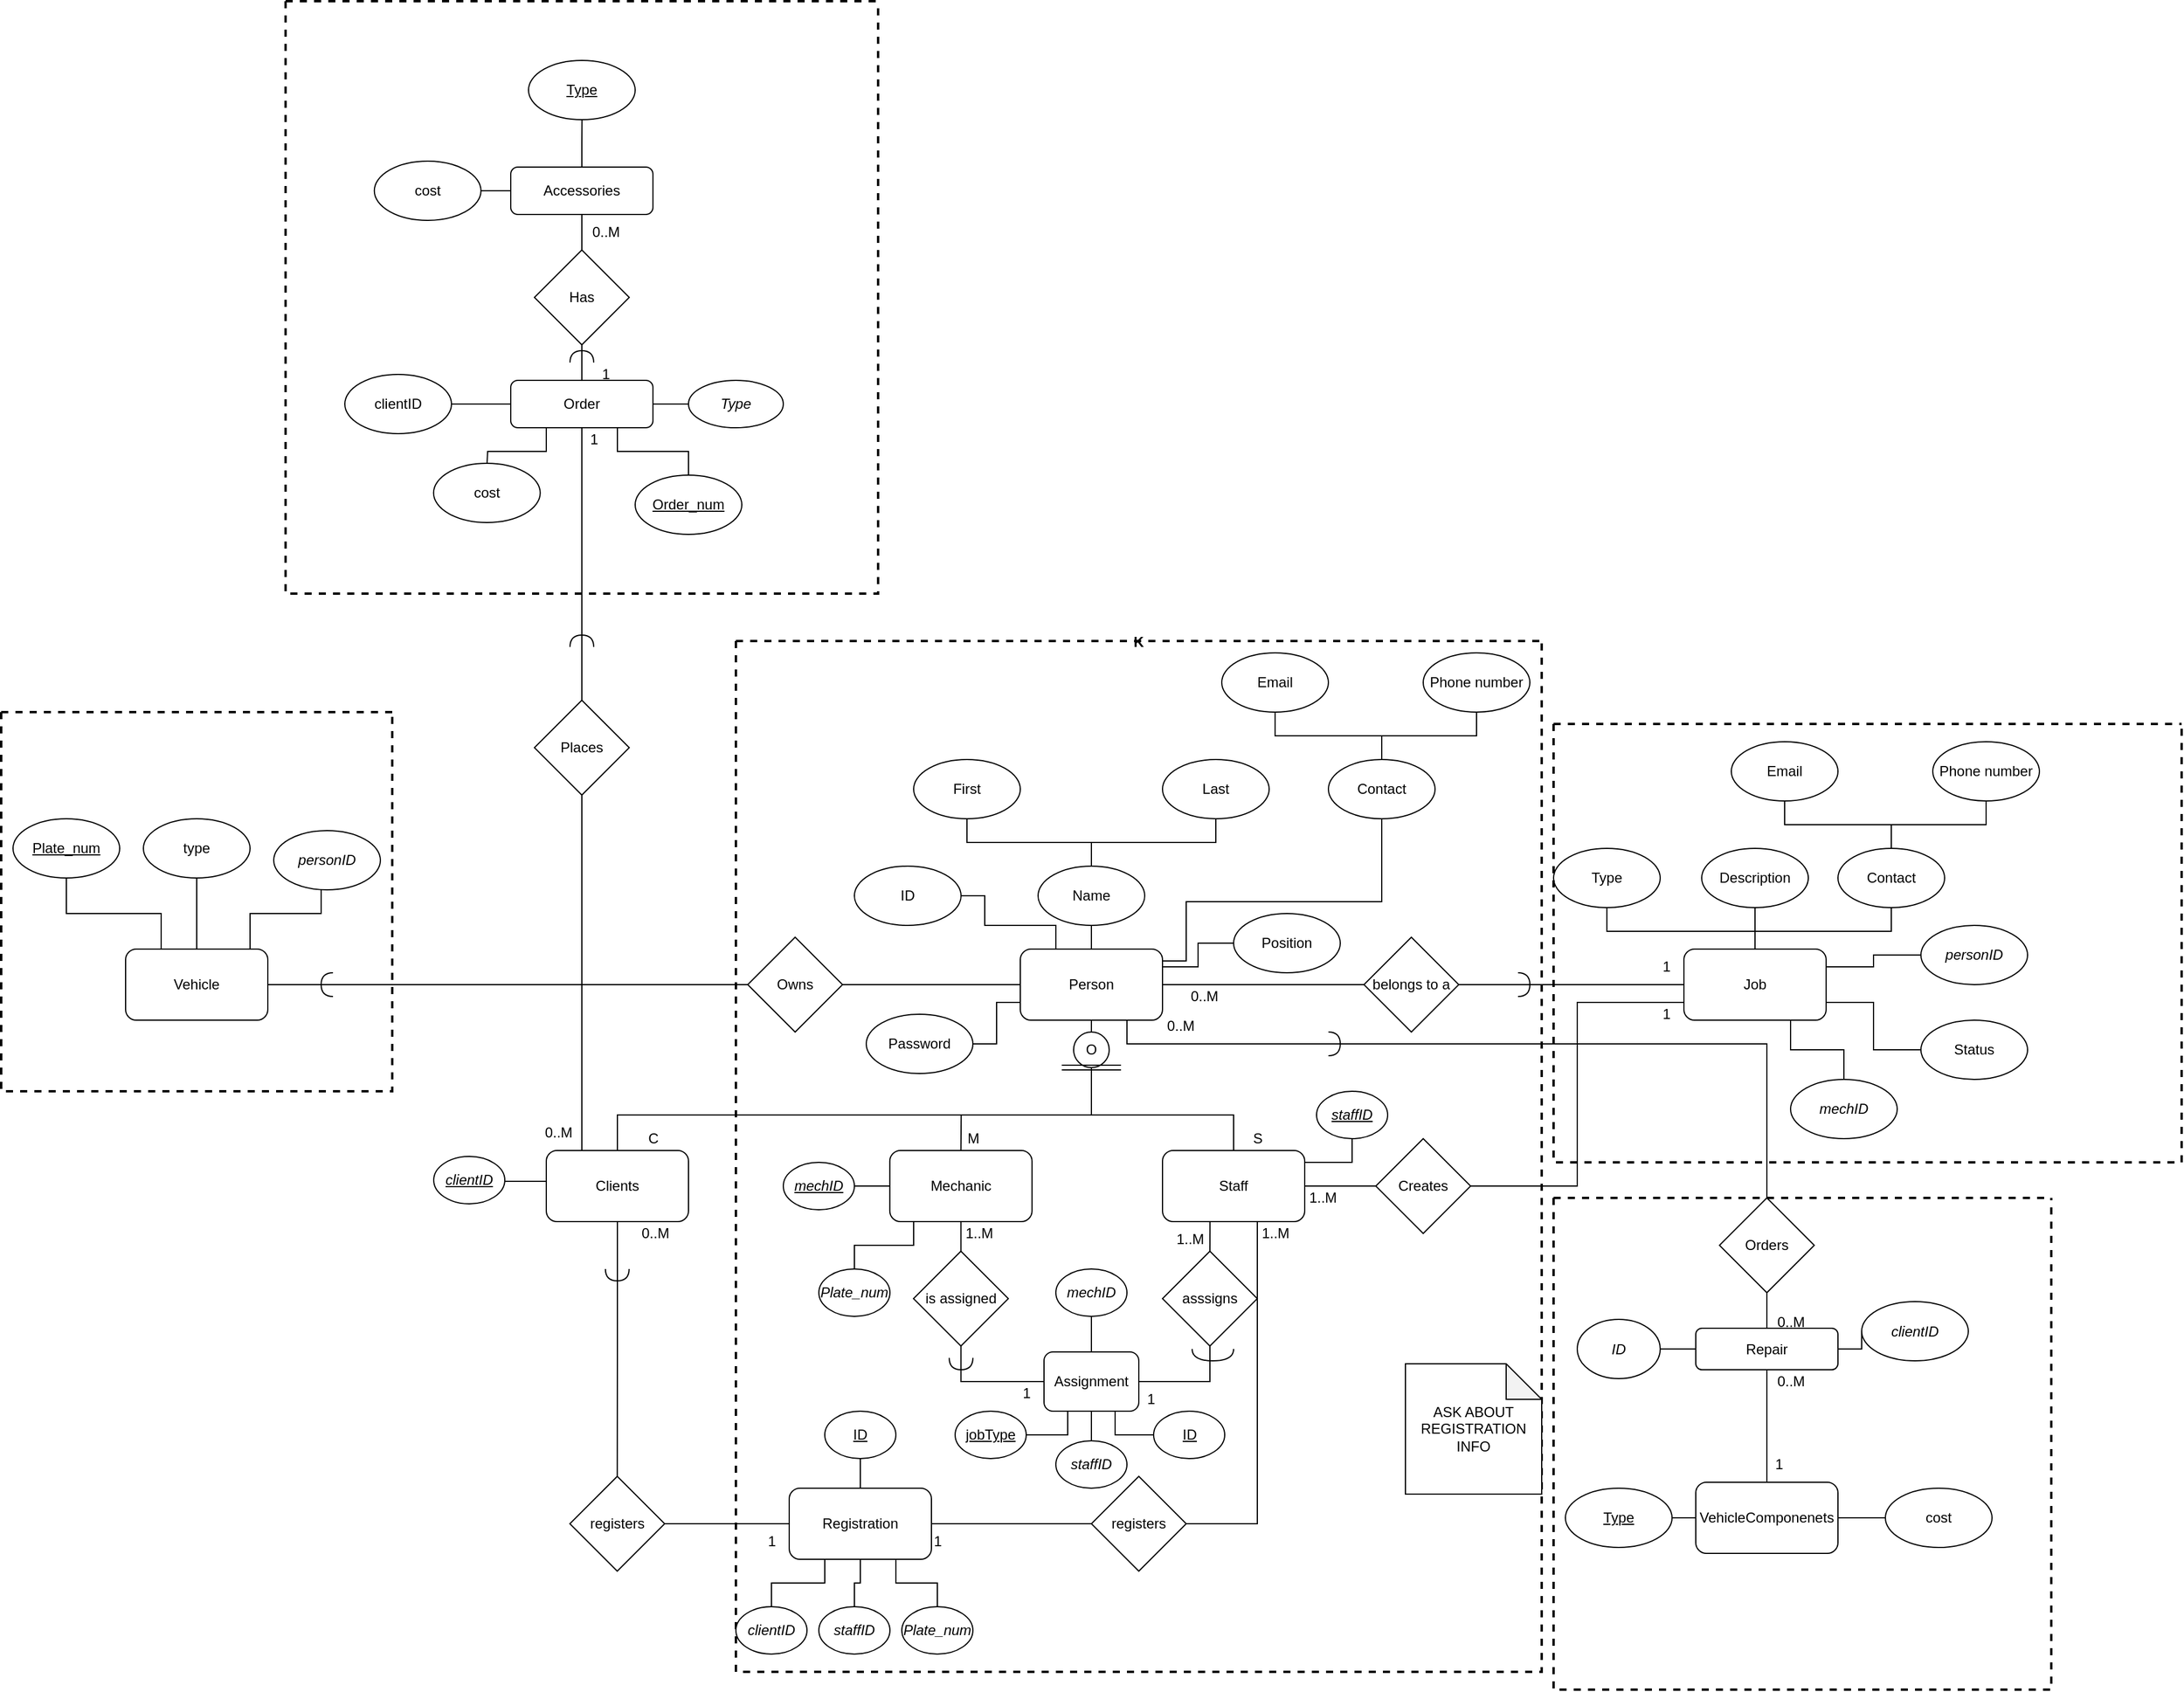 <mxfile version="20.3.0" type="device"><diagram id="F_e96TspQsG-ey3hL_01" name="Page-1"><mxGraphModel dx="1449" dy="1476" grid="1" gridSize="10" guides="1" tooltips="1" connect="1" arrows="1" fold="1" page="1" pageScale="1" pageWidth="850" pageHeight="1100" math="0" shadow="0"><root><mxCell id="0"/><mxCell id="1" parent="0"/><mxCell id="ZbscEv4hop2u1L3HmbiZ-3" style="edgeStyle=orthogonalEdgeStyle;rounded=0;orthogonalLoop=1;jettySize=auto;html=1;entryX=0.5;entryY=1;entryDx=0;entryDy=0;endArrow=none;endFill=0;exitX=0.5;exitY=0;exitDx=0;exitDy=0;" parent="1" source="ZbscEv4hop2u1L3HmbiZ-1" edge="1"><mxGeometry relative="1" as="geometry"><mxPoint x="350" y="190" as="sourcePoint"/><mxPoint x="470" y="-140" as="targetPoint"/><Array as="points"><mxPoint x="70"/><mxPoint x="470"/></Array></mxGeometry></mxCell><mxCell id="ZbscEv4hop2u1L3HmbiZ-6" style="edgeStyle=orthogonalEdgeStyle;rounded=0;orthogonalLoop=1;jettySize=auto;html=1;exitX=0.5;exitY=0;exitDx=0;exitDy=0;entryX=0.5;entryY=1;entryDx=0;entryDy=0;endArrow=none;endFill=0;" parent="1" source="ZbscEv4hop2u1L3HmbiZ-2" target="ZbscEv4hop2u1L3HmbiZ-4" edge="1"><mxGeometry relative="1" as="geometry"/></mxCell><mxCell id="ZbscEv4hop2u1L3HmbiZ-7" style="edgeStyle=orthogonalEdgeStyle;rounded=0;orthogonalLoop=1;jettySize=auto;html=1;exitX=0.5;exitY=0;exitDx=0;exitDy=0;endArrow=none;endFill=0;" parent="1" source="ZbscEv4hop2u1L3HmbiZ-2" target="ZbscEv4hop2u1L3HmbiZ-5" edge="1"><mxGeometry relative="1" as="geometry"/></mxCell><mxCell id="ZbscEv4hop2u1L3HmbiZ-2" value="Name" style="ellipse;whiteSpace=wrap;html=1;" parent="1" vertex="1"><mxGeometry x="425" y="-210" width="90" height="50" as="geometry"/></mxCell><mxCell id="ZbscEv4hop2u1L3HmbiZ-4" value="First" style="ellipse;whiteSpace=wrap;html=1;" parent="1" vertex="1"><mxGeometry x="320" y="-300" width="90" height="50" as="geometry"/></mxCell><mxCell id="ZbscEv4hop2u1L3HmbiZ-5" value="Last" style="ellipse;whiteSpace=wrap;html=1;" parent="1" vertex="1"><mxGeometry x="530" y="-300" width="90" height="50" as="geometry"/></mxCell><mxCell id="ZbscEv4hop2u1L3HmbiZ-18" style="edgeStyle=orthogonalEdgeStyle;rounded=0;orthogonalLoop=1;jettySize=auto;html=1;exitX=1;exitY=0.5;exitDx=0;exitDy=0;entryX=0.5;entryY=1;entryDx=0;entryDy=0;endArrow=none;endFill=0;" parent="1" source="ZbscEv4hop2u1L3HmbiZ-14" edge="1"><mxGeometry relative="1" as="geometry"><mxPoint x="715" y="-250" as="targetPoint"/><Array as="points"><mxPoint x="530" y="-130"/><mxPoint x="550" y="-130"/><mxPoint x="550" y="-180"/><mxPoint x="715" y="-180"/></Array></mxGeometry></mxCell><mxCell id="ZbscEv4hop2u1L3HmbiZ-20" style="edgeStyle=orthogonalEdgeStyle;rounded=0;orthogonalLoop=1;jettySize=auto;html=1;exitX=0.5;exitY=1;exitDx=0;exitDy=0;entryX=0.5;entryY=0;entryDx=0;entryDy=0;endArrow=none;endFill=0;startArrow=none;" parent="1" target="ZbscEv4hop2u1L3HmbiZ-19" edge="1"><mxGeometry relative="1" as="geometry"><mxPoint x="470" y="-10" as="sourcePoint"/><Array as="points"><mxPoint x="470"/><mxPoint x="590"/></Array></mxGeometry></mxCell><mxCell id="ZbscEv4hop2u1L3HmbiZ-24" style="edgeStyle=orthogonalEdgeStyle;rounded=0;orthogonalLoop=1;jettySize=auto;html=1;exitX=0.5;exitY=0;exitDx=0;exitDy=0;entryX=0.5;entryY=1;entryDx=0;entryDy=0;endArrow=none;endFill=0;" parent="1" source="ZbscEv4hop2u1L3HmbiZ-14" target="ZbscEv4hop2u1L3HmbiZ-2" edge="1"><mxGeometry relative="1" as="geometry"/></mxCell><mxCell id="ZbscEv4hop2u1L3HmbiZ-38" style="edgeStyle=orthogonalEdgeStyle;rounded=0;orthogonalLoop=1;jettySize=auto;html=1;exitX=1;exitY=0.5;exitDx=0;exitDy=0;entryX=0;entryY=0.5;entryDx=0;entryDy=0;endArrow=none;endFill=0;" parent="1" source="ZbscEv4hop2u1L3HmbiZ-14" target="ZbscEv4hop2u1L3HmbiZ-27" edge="1"><mxGeometry relative="1" as="geometry"><Array as="points"><mxPoint x="970" y="-110"/></Array></mxGeometry></mxCell><mxCell id="ZbscEv4hop2u1L3HmbiZ-47" style="edgeStyle=orthogonalEdgeStyle;rounded=0;orthogonalLoop=1;jettySize=auto;html=1;exitX=0;exitY=0.75;exitDx=0;exitDy=0;entryX=1;entryY=0.5;entryDx=0;entryDy=0;endArrow=none;endFill=0;" parent="1" source="ZbscEv4hop2u1L3HmbiZ-14" target="ZbscEv4hop2u1L3HmbiZ-10" edge="1"><mxGeometry relative="1" as="geometry"/></mxCell><mxCell id="ZbscEv4hop2u1L3HmbiZ-49" style="edgeStyle=orthogonalEdgeStyle;rounded=0;orthogonalLoop=1;jettySize=auto;html=1;exitX=0;exitY=0.5;exitDx=0;exitDy=0;entryX=1;entryY=0.5;entryDx=0;entryDy=0;endArrow=none;endFill=0;startArrow=none;" parent="1" source="ZbscEv4hop2u1L3HmbiZ-50" target="ZbscEv4hop2u1L3HmbiZ-48" edge="1"><mxGeometry relative="1" as="geometry"/></mxCell><mxCell id="QHJC7_edR95Ay1bDN9dK-2" style="edgeStyle=orthogonalEdgeStyle;rounded=0;orthogonalLoop=1;jettySize=auto;html=1;exitX=0.25;exitY=0;exitDx=0;exitDy=0;entryX=1;entryY=0.5;entryDx=0;entryDy=0;endArrow=none;endFill=0;" parent="1" source="ZbscEv4hop2u1L3HmbiZ-14" target="QHJC7_edR95Ay1bDN9dK-1" edge="1"><mxGeometry relative="1" as="geometry"><Array as="points"><mxPoint x="440" y="-160"/><mxPoint x="380" y="-160"/><mxPoint x="380" y="-185"/></Array></mxGeometry></mxCell><mxCell id="aI9-lje9k5Rh_tMcC1P4-2" style="edgeStyle=orthogonalEdgeStyle;rounded=0;orthogonalLoop=1;jettySize=auto;html=1;exitX=1;exitY=0.25;exitDx=0;exitDy=0;entryX=0;entryY=0.5;entryDx=0;entryDy=0;endArrow=none;endFill=0;" edge="1" parent="1" source="ZbscEv4hop2u1L3HmbiZ-14" target="aI9-lje9k5Rh_tMcC1P4-1"><mxGeometry relative="1" as="geometry"/></mxCell><mxCell id="ZbscEv4hop2u1L3HmbiZ-14" value="Person" style="rounded=1;whiteSpace=wrap;html=1;" parent="1" vertex="1"><mxGeometry x="410" y="-140" width="120" height="60" as="geometry"/></mxCell><mxCell id="ZbscEv4hop2u1L3HmbiZ-103" style="edgeStyle=orthogonalEdgeStyle;rounded=0;orthogonalLoop=1;jettySize=auto;html=1;exitX=1;exitY=0.5;exitDx=0;exitDy=0;entryX=0.5;entryY=1;entryDx=0;entryDy=0;endArrow=none;endFill=0;" parent="1" source="ZbscEv4hop2u1L3HmbiZ-19" target="ZbscEv4hop2u1L3HmbiZ-102" edge="1"><mxGeometry relative="1" as="geometry"><Array as="points"><mxPoint x="650" y="40"/><mxPoint x="690" y="40"/></Array></mxGeometry></mxCell><mxCell id="ZbscEv4hop2u1L3HmbiZ-131" style="edgeStyle=orthogonalEdgeStyle;rounded=0;orthogonalLoop=1;jettySize=auto;html=1;exitX=1;exitY=0.5;exitDx=0;exitDy=0;entryX=0;entryY=0.75;entryDx=0;entryDy=0;endArrow=none;endFill=0;startSize=15;endSize=8;startArrow=none;" parent="1" source="ZbscEv4hop2u1L3HmbiZ-148" target="ZbscEv4hop2u1L3HmbiZ-27" edge="1"><mxGeometry relative="1" as="geometry"/></mxCell><mxCell id="ZbscEv4hop2u1L3HmbiZ-161" style="edgeStyle=orthogonalEdgeStyle;rounded=0;orthogonalLoop=1;jettySize=auto;html=1;exitX=0.5;exitY=1;exitDx=0;exitDy=0;entryX=1;entryY=0.5;entryDx=0;entryDy=0;endArrow=none;endFill=0;startSize=15;endSize=8;startArrow=none;" parent="1" source="ZbscEv4hop2u1L3HmbiZ-172" target="ZbscEv4hop2u1L3HmbiZ-160" edge="1"><mxGeometry relative="1" as="geometry"><Array as="points"/></mxGeometry></mxCell><mxCell id="ZbscEv4hop2u1L3HmbiZ-167" style="edgeStyle=orthogonalEdgeStyle;rounded=0;orthogonalLoop=1;jettySize=auto;html=1;exitX=0.5;exitY=1;exitDx=0;exitDy=0;entryX=1;entryY=0.5;entryDx=0;entryDy=0;endArrow=none;endFill=0;startSize=15;endSize=8;" parent="1" source="ZbscEv4hop2u1L3HmbiZ-19" target="ZbscEv4hop2u1L3HmbiZ-98" edge="1"><mxGeometry relative="1" as="geometry"><Array as="points"><mxPoint x="610" y="90"/><mxPoint x="610" y="345"/></Array></mxGeometry></mxCell><mxCell id="ZbscEv4hop2u1L3HmbiZ-19" value="Staff" style="rounded=1;whiteSpace=wrap;html=1;" parent="1" vertex="1"><mxGeometry x="530" y="30" width="120" height="60" as="geometry"/></mxCell><mxCell id="ZbscEv4hop2u1L3HmbiZ-22" value="" style="edgeStyle=orthogonalEdgeStyle;rounded=0;orthogonalLoop=1;jettySize=auto;html=1;exitX=0.5;exitY=1;exitDx=0;exitDy=0;entryX=0.5;entryY=0;entryDx=0;entryDy=0;endArrow=none;endFill=0;" parent="1" source="ZbscEv4hop2u1L3HmbiZ-14" target="ZbscEv4hop2u1L3HmbiZ-21" edge="1"><mxGeometry relative="1" as="geometry"><mxPoint x="470" y="-80" as="sourcePoint"/><mxPoint x="590" as="targetPoint"/><Array as="points"/></mxGeometry></mxCell><mxCell id="ZbscEv4hop2u1L3HmbiZ-29" style="edgeStyle=orthogonalEdgeStyle;rounded=0;orthogonalLoop=1;jettySize=auto;html=1;exitX=0.5;exitY=0;exitDx=0;exitDy=0;entryX=0.5;entryY=1;entryDx=0;entryDy=0;endArrow=none;endFill=0;" parent="1" source="ZbscEv4hop2u1L3HmbiZ-27" target="ZbscEv4hop2u1L3HmbiZ-28" edge="1"><mxGeometry relative="1" as="geometry"><Array as="points"><mxPoint x="1030" y="-155"/><mxPoint x="905" y="-155"/></Array></mxGeometry></mxCell><mxCell id="ZbscEv4hop2u1L3HmbiZ-30" style="edgeStyle=orthogonalEdgeStyle;rounded=0;orthogonalLoop=1;jettySize=auto;html=1;endArrow=none;endFill=0;entryX=0.5;entryY=1;entryDx=0;entryDy=0;" parent="1" target="ZbscEv4hop2u1L3HmbiZ-31" edge="1"><mxGeometry relative="1" as="geometry"><mxPoint x="1140" y="-105" as="targetPoint"/><mxPoint x="1030" y="-155" as="sourcePoint"/><Array as="points"><mxPoint x="1145" y="-155"/></Array></mxGeometry></mxCell><mxCell id="ZbscEv4hop2u1L3HmbiZ-37" style="edgeStyle=orthogonalEdgeStyle;rounded=0;orthogonalLoop=1;jettySize=auto;html=1;exitX=0.5;exitY=0;exitDx=0;exitDy=0;entryX=0.5;entryY=1;entryDx=0;entryDy=0;endArrow=none;endFill=0;" parent="1" source="ZbscEv4hop2u1L3HmbiZ-27" target="ZbscEv4hop2u1L3HmbiZ-36" edge="1"><mxGeometry relative="1" as="geometry"/></mxCell><mxCell id="ZbscEv4hop2u1L3HmbiZ-59" style="edgeStyle=orthogonalEdgeStyle;rounded=0;orthogonalLoop=1;jettySize=auto;html=1;exitX=1;exitY=0.75;exitDx=0;exitDy=0;entryX=0;entryY=0.5;entryDx=0;entryDy=0;endArrow=none;endFill=0;" parent="1" source="ZbscEv4hop2u1L3HmbiZ-27" target="ZbscEv4hop2u1L3HmbiZ-44" edge="1"><mxGeometry relative="1" as="geometry"/></mxCell><mxCell id="ZbscEv4hop2u1L3HmbiZ-61" style="edgeStyle=orthogonalEdgeStyle;rounded=0;orthogonalLoop=1;jettySize=auto;html=1;exitX=1;exitY=0.25;exitDx=0;exitDy=0;entryX=0;entryY=0.5;entryDx=0;entryDy=0;endArrow=none;endFill=0;" parent="1" source="ZbscEv4hop2u1L3HmbiZ-27" target="ZbscEv4hop2u1L3HmbiZ-60" edge="1"><mxGeometry relative="1" as="geometry"/></mxCell><mxCell id="ZbscEv4hop2u1L3HmbiZ-186" style="edgeStyle=orthogonalEdgeStyle;rounded=0;orthogonalLoop=1;jettySize=auto;html=1;exitX=0.75;exitY=1;exitDx=0;exitDy=0;entryX=0.5;entryY=0;entryDx=0;entryDy=0;endArrow=none;endFill=0;startSize=15;endSize=8;" parent="1" source="ZbscEv4hop2u1L3HmbiZ-27" target="ZbscEv4hop2u1L3HmbiZ-185" edge="1"><mxGeometry relative="1" as="geometry"/></mxCell><mxCell id="ZbscEv4hop2u1L3HmbiZ-27" value="Job" style="rounded=1;whiteSpace=wrap;html=1;" parent="1" vertex="1"><mxGeometry x="970" y="-140" width="120" height="60" as="geometry"/></mxCell><mxCell id="ZbscEv4hop2u1L3HmbiZ-28" value="Type" style="ellipse;whiteSpace=wrap;html=1;" parent="1" vertex="1"><mxGeometry x="860" y="-225" width="90" height="50" as="geometry"/></mxCell><mxCell id="ZbscEv4hop2u1L3HmbiZ-34" style="edgeStyle=orthogonalEdgeStyle;rounded=0;orthogonalLoop=1;jettySize=auto;html=1;exitX=0.5;exitY=0;exitDx=0;exitDy=0;entryX=0.5;entryY=1;entryDx=0;entryDy=0;endArrow=none;endFill=0;" parent="1" source="ZbscEv4hop2u1L3HmbiZ-31" target="ZbscEv4hop2u1L3HmbiZ-32" edge="1"><mxGeometry relative="1" as="geometry"/></mxCell><mxCell id="ZbscEv4hop2u1L3HmbiZ-35" style="edgeStyle=orthogonalEdgeStyle;rounded=0;orthogonalLoop=1;jettySize=auto;html=1;exitX=0.5;exitY=0;exitDx=0;exitDy=0;entryX=0.5;entryY=1;entryDx=0;entryDy=0;endArrow=none;endFill=0;" parent="1" source="ZbscEv4hop2u1L3HmbiZ-31" target="ZbscEv4hop2u1L3HmbiZ-33" edge="1"><mxGeometry relative="1" as="geometry"/></mxCell><mxCell id="ZbscEv4hop2u1L3HmbiZ-31" value="Contact" style="ellipse;whiteSpace=wrap;html=1;" parent="1" vertex="1"><mxGeometry x="1100" y="-225" width="90" height="50" as="geometry"/></mxCell><mxCell id="ZbscEv4hop2u1L3HmbiZ-32" value="Email" style="ellipse;whiteSpace=wrap;html=1;" parent="1" vertex="1"><mxGeometry x="1010" y="-315" width="90" height="50" as="geometry"/></mxCell><mxCell id="ZbscEv4hop2u1L3HmbiZ-33" value="Phone number" style="ellipse;whiteSpace=wrap;html=1;" parent="1" vertex="1"><mxGeometry x="1180" y="-315" width="90" height="50" as="geometry"/></mxCell><mxCell id="ZbscEv4hop2u1L3HmbiZ-36" value="Description" style="ellipse;whiteSpace=wrap;html=1;" parent="1" vertex="1"><mxGeometry x="985" y="-225" width="90" height="50" as="geometry"/></mxCell><mxCell id="ZbscEv4hop2u1L3HmbiZ-39" value="belongs to a" style="rhombus;whiteSpace=wrap;html=1;" parent="1" vertex="1"><mxGeometry x="700" y="-150" width="80" height="80" as="geometry"/></mxCell><mxCell id="ZbscEv4hop2u1L3HmbiZ-40" value="" style="shape=requiredInterface;html=1;verticalLabelPosition=bottom;sketch=0;" parent="1" vertex="1"><mxGeometry x="830" y="-120" width="10" height="20" as="geometry"/></mxCell><mxCell id="ZbscEv4hop2u1L3HmbiZ-41" value="0..M" style="text;html=1;align=center;verticalAlign=middle;resizable=0;points=[];autosize=1;strokeColor=none;fillColor=none;" parent="1" vertex="1"><mxGeometry x="540" y="-115" width="50" height="30" as="geometry"/></mxCell><mxCell id="ZbscEv4hop2u1L3HmbiZ-44" value="Status" style="ellipse;whiteSpace=wrap;html=1;" parent="1" vertex="1"><mxGeometry x="1170" y="-80" width="90" height="50" as="geometry"/></mxCell><mxCell id="ZbscEv4hop2u1L3HmbiZ-54" style="edgeStyle=orthogonalEdgeStyle;rounded=0;orthogonalLoop=1;jettySize=auto;html=1;exitX=0.5;exitY=0;exitDx=0;exitDy=0;entryX=0.5;entryY=1;entryDx=0;entryDy=0;endArrow=none;endFill=0;" parent="1" source="ZbscEv4hop2u1L3HmbiZ-48" target="ZbscEv4hop2u1L3HmbiZ-53" edge="1"><mxGeometry relative="1" as="geometry"/></mxCell><mxCell id="ZbscEv4hop2u1L3HmbiZ-55" style="edgeStyle=orthogonalEdgeStyle;rounded=0;orthogonalLoop=1;jettySize=auto;html=1;exitX=0.75;exitY=0;exitDx=0;exitDy=0;endArrow=none;endFill=0;" parent="1" source="ZbscEv4hop2u1L3HmbiZ-48" edge="1"><mxGeometry relative="1" as="geometry"><mxPoint x="-180" y="-200" as="targetPoint"/><Array as="points"><mxPoint x="-240" y="-140"/><mxPoint x="-240" y="-170"/><mxPoint x="-180" y="-170"/></Array></mxGeometry></mxCell><mxCell id="ZbscEv4hop2u1L3HmbiZ-57" style="edgeStyle=orthogonalEdgeStyle;rounded=0;orthogonalLoop=1;jettySize=auto;html=1;exitX=0.25;exitY=0;exitDx=0;exitDy=0;endArrow=none;endFill=0;entryX=0.5;entryY=1;entryDx=0;entryDy=0;" parent="1" source="ZbscEv4hop2u1L3HmbiZ-48" target="ZbscEv4hop2u1L3HmbiZ-58" edge="1"><mxGeometry relative="1" as="geometry"><mxPoint x="-420" y="-190" as="targetPoint"/></mxGeometry></mxCell><mxCell id="ZbscEv4hop2u1L3HmbiZ-48" value="Vehicle" style="rounded=1;whiteSpace=wrap;html=1;" parent="1" vertex="1"><mxGeometry x="-345" y="-140" width="120" height="60" as="geometry"/></mxCell><mxCell id="ZbscEv4hop2u1L3HmbiZ-50" value="Owns" style="rhombus;whiteSpace=wrap;html=1;" parent="1" vertex="1"><mxGeometry x="180" y="-150" width="80" height="80" as="geometry"/></mxCell><mxCell id="ZbscEv4hop2u1L3HmbiZ-51" value="" style="edgeStyle=orthogonalEdgeStyle;rounded=0;orthogonalLoop=1;jettySize=auto;html=1;exitX=0;exitY=0.5;exitDx=0;exitDy=0;entryX=1;entryY=0.5;entryDx=0;entryDy=0;endArrow=none;endFill=0;" parent="1" source="ZbscEv4hop2u1L3HmbiZ-14" target="ZbscEv4hop2u1L3HmbiZ-50" edge="1"><mxGeometry relative="1" as="geometry"><mxPoint x="410" y="-110" as="sourcePoint"/><mxPoint x="80" y="-110" as="targetPoint"/></mxGeometry></mxCell><mxCell id="ZbscEv4hop2u1L3HmbiZ-52" value="" style="shape=requiredInterface;html=1;verticalLabelPosition=bottom;sketch=0;rotation=-180;" parent="1" vertex="1"><mxGeometry x="-180" y="-120" width="10" height="20" as="geometry"/></mxCell><mxCell id="ZbscEv4hop2u1L3HmbiZ-53" value="type" style="ellipse;whiteSpace=wrap;html=1;" parent="1" vertex="1"><mxGeometry x="-330" y="-250" width="90" height="50" as="geometry"/></mxCell><mxCell id="ZbscEv4hop2u1L3HmbiZ-56" value="&lt;i&gt;personID&lt;/i&gt;" style="ellipse;whiteSpace=wrap;html=1;" parent="1" vertex="1"><mxGeometry x="-220" y="-240" width="90" height="50" as="geometry"/></mxCell><mxCell id="ZbscEv4hop2u1L3HmbiZ-58" value="&lt;u&gt;Plate_num&lt;/u&gt;" style="ellipse;whiteSpace=wrap;html=1;" parent="1" vertex="1"><mxGeometry x="-440" y="-250" width="90" height="50" as="geometry"/></mxCell><mxCell id="ZbscEv4hop2u1L3HmbiZ-60" value="&lt;i&gt;personID&lt;/i&gt;" style="ellipse;whiteSpace=wrap;html=1;" parent="1" vertex="1"><mxGeometry x="1170" y="-160" width="90" height="50" as="geometry"/></mxCell><mxCell id="ZbscEv4hop2u1L3HmbiZ-80" value="" style="shape=requiredInterface;html=1;verticalLabelPosition=bottom;sketch=0;" parent="1" vertex="1"><mxGeometry x="670" y="-70" width="10" height="20" as="geometry"/></mxCell><mxCell id="ZbscEv4hop2u1L3HmbiZ-81" value="0..M" style="text;html=1;align=center;verticalAlign=middle;resizable=0;points=[];autosize=1;strokeColor=none;fillColor=none;" parent="1" vertex="1"><mxGeometry x="520" y="-90" width="50" height="30" as="geometry"/></mxCell><mxCell id="ZbscEv4hop2u1L3HmbiZ-102" value="&lt;u&gt;&lt;i&gt;staffID&lt;/i&gt;&lt;/u&gt;" style="ellipse;whiteSpace=wrap;html=1;" parent="1" vertex="1"><mxGeometry x="660" y="-20" width="60" height="40" as="geometry"/></mxCell><mxCell id="ZbscEv4hop2u1L3HmbiZ-105" style="edgeStyle=orthogonalEdgeStyle;rounded=0;orthogonalLoop=1;jettySize=auto;html=1;exitX=0.5;exitY=0;exitDx=0;exitDy=0;entryX=0.5;entryY=1;entryDx=0;entryDy=0;endArrow=none;endFill=0;" parent="1" source="ZbscEv4hop2u1L3HmbiZ-109" target="ZbscEv4hop2u1L3HmbiZ-107" edge="1"><mxGeometry relative="1" as="geometry"/></mxCell><mxCell id="ZbscEv4hop2u1L3HmbiZ-106" style="edgeStyle=orthogonalEdgeStyle;rounded=0;orthogonalLoop=1;jettySize=auto;html=1;exitX=0.5;exitY=0;exitDx=0;exitDy=0;entryX=0.5;entryY=1;entryDx=0;entryDy=0;endArrow=none;endFill=0;" parent="1" source="ZbscEv4hop2u1L3HmbiZ-109" target="ZbscEv4hop2u1L3HmbiZ-108" edge="1"><mxGeometry relative="1" as="geometry"/></mxCell><mxCell id="ZbscEv4hop2u1L3HmbiZ-107" value="Email" style="ellipse;whiteSpace=wrap;html=1;" parent="1" vertex="1"><mxGeometry x="580" y="-390" width="90" height="50" as="geometry"/></mxCell><mxCell id="ZbscEv4hop2u1L3HmbiZ-108" value="Phone number" style="ellipse;whiteSpace=wrap;html=1;" parent="1" vertex="1"><mxGeometry x="750" y="-390" width="90" height="50" as="geometry"/></mxCell><mxCell id="ZbscEv4hop2u1L3HmbiZ-109" value="Contact" style="ellipse;whiteSpace=wrap;html=1;" parent="1" vertex="1"><mxGeometry x="670" y="-300" width="90" height="50" as="geometry"/></mxCell><mxCell id="ZbscEv4hop2u1L3HmbiZ-121" value="K" style="swimlane;startSize=0;dashed=1;strokeWidth=2;" parent="1" vertex="1"><mxGeometry x="170" y="-400" width="680" height="870" as="geometry"/></mxCell><mxCell id="ZbscEv4hop2u1L3HmbiZ-10" value="Password" style="ellipse;whiteSpace=wrap;html=1;" parent="ZbscEv4hop2u1L3HmbiZ-121" vertex="1"><mxGeometry x="110" y="315" width="90" height="50" as="geometry"/></mxCell><mxCell id="ZbscEv4hop2u1L3HmbiZ-21" value="O" style="ellipse;whiteSpace=wrap;html=1;aspect=fixed;" parent="ZbscEv4hop2u1L3HmbiZ-121" vertex="1"><mxGeometry x="285" y="330" width="30" height="30" as="geometry"/></mxCell><mxCell id="ZbscEv4hop2u1L3HmbiZ-23" value="" style="shape=link;html=1;rounded=0;endArrow=none;endFill=0;" parent="ZbscEv4hop2u1L3HmbiZ-121" edge="1"><mxGeometry width="100" relative="1" as="geometry"><mxPoint x="275" y="360" as="sourcePoint"/><mxPoint x="325" y="360" as="targetPoint"/></mxGeometry></mxCell><mxCell id="ZbscEv4hop2u1L3HmbiZ-133" value="1..M" style="text;html=1;align=center;verticalAlign=middle;resizable=0;points=[];autosize=1;strokeColor=none;fillColor=none;" parent="ZbscEv4hop2u1L3HmbiZ-121" vertex="1"><mxGeometry x="470" y="455" width="50" height="30" as="geometry"/></mxCell><mxCell id="ZbscEv4hop2u1L3HmbiZ-129" style="edgeStyle=orthogonalEdgeStyle;rounded=0;orthogonalLoop=1;jettySize=auto;html=1;exitX=0.75;exitY=1;exitDx=0;exitDy=0;entryX=0.5;entryY=0;entryDx=0;entryDy=0;endArrow=none;endFill=0;startSize=15;endSize=8;" parent="ZbscEv4hop2u1L3HmbiZ-121" source="ZbscEv4hop2u1L3HmbiZ-90" target="ZbscEv4hop2u1L3HmbiZ-128" edge="1"><mxGeometry relative="1" as="geometry"/></mxCell><mxCell id="ZbscEv4hop2u1L3HmbiZ-168" style="edgeStyle=orthogonalEdgeStyle;rounded=0;orthogonalLoop=1;jettySize=auto;html=1;exitX=1;exitY=0.5;exitDx=0;exitDy=0;entryX=0;entryY=0.5;entryDx=0;entryDy=0;endArrow=none;endFill=0;startSize=15;endSize=8;" parent="ZbscEv4hop2u1L3HmbiZ-121" source="ZbscEv4hop2u1L3HmbiZ-90" target="ZbscEv4hop2u1L3HmbiZ-98" edge="1"><mxGeometry relative="1" as="geometry"/></mxCell><mxCell id="QHJC7_edR95Ay1bDN9dK-6" value="" style="edgeStyle=orthogonalEdgeStyle;rounded=0;orthogonalLoop=1;jettySize=auto;html=1;endArrow=none;endFill=0;" parent="ZbscEv4hop2u1L3HmbiZ-121" source="ZbscEv4hop2u1L3HmbiZ-90" target="QHJC7_edR95Ay1bDN9dK-5" edge="1"><mxGeometry relative="1" as="geometry"/></mxCell><mxCell id="ZbscEv4hop2u1L3HmbiZ-90" value="Registration" style="rounded=1;whiteSpace=wrap;html=1;" parent="ZbscEv4hop2u1L3HmbiZ-121" vertex="1"><mxGeometry x="45" y="715" width="120" height="60" as="geometry"/></mxCell><mxCell id="ZbscEv4hop2u1L3HmbiZ-110" value="&lt;i&gt;clientID&lt;/i&gt;" style="ellipse;whiteSpace=wrap;html=1;" parent="ZbscEv4hop2u1L3HmbiZ-121" vertex="1"><mxGeometry y="815" width="60" height="40" as="geometry"/></mxCell><mxCell id="ZbscEv4hop2u1L3HmbiZ-112" style="edgeStyle=orthogonalEdgeStyle;rounded=0;orthogonalLoop=1;jettySize=auto;html=1;exitX=0.25;exitY=1;exitDx=0;exitDy=0;entryX=0.5;entryY=0;entryDx=0;entryDy=0;endArrow=none;endFill=0;" parent="ZbscEv4hop2u1L3HmbiZ-121" source="ZbscEv4hop2u1L3HmbiZ-90" target="ZbscEv4hop2u1L3HmbiZ-110" edge="1"><mxGeometry relative="1" as="geometry"/></mxCell><mxCell id="ZbscEv4hop2u1L3HmbiZ-111" value="&lt;i&gt;staffID&lt;/i&gt;" style="ellipse;whiteSpace=wrap;html=1;" parent="ZbscEv4hop2u1L3HmbiZ-121" vertex="1"><mxGeometry x="70" y="815" width="60" height="40" as="geometry"/></mxCell><mxCell id="ZbscEv4hop2u1L3HmbiZ-113" style="edgeStyle=orthogonalEdgeStyle;rounded=0;orthogonalLoop=1;jettySize=auto;html=1;exitX=0.5;exitY=1;exitDx=0;exitDy=0;entryX=0.5;entryY=0;entryDx=0;entryDy=0;endArrow=none;endFill=0;" parent="ZbscEv4hop2u1L3HmbiZ-121" source="ZbscEv4hop2u1L3HmbiZ-90" target="ZbscEv4hop2u1L3HmbiZ-111" edge="1"><mxGeometry relative="1" as="geometry"/></mxCell><mxCell id="ZbscEv4hop2u1L3HmbiZ-117" value="1" style="text;html=1;align=center;verticalAlign=middle;resizable=0;points=[];autosize=1;strokeColor=none;fillColor=none;" parent="ZbscEv4hop2u1L3HmbiZ-121" vertex="1"><mxGeometry x="155" y="745" width="30" height="30" as="geometry"/></mxCell><mxCell id="ZbscEv4hop2u1L3HmbiZ-128" value="&lt;i&gt;Plate_num&lt;/i&gt;" style="ellipse;whiteSpace=wrap;html=1;" parent="ZbscEv4hop2u1L3HmbiZ-121" vertex="1"><mxGeometry x="140" y="815" width="60" height="40" as="geometry"/></mxCell><mxCell id="ZbscEv4hop2u1L3HmbiZ-153" style="edgeStyle=orthogonalEdgeStyle;rounded=0;orthogonalLoop=1;jettySize=auto;html=1;exitX=0;exitY=0.5;exitDx=0;exitDy=0;entryX=1;entryY=0.5;entryDx=0;entryDy=0;endArrow=none;endFill=0;startSize=15;endSize=8;" parent="ZbscEv4hop2u1L3HmbiZ-121" source="ZbscEv4hop2u1L3HmbiZ-151" target="ZbscEv4hop2u1L3HmbiZ-152" edge="1"><mxGeometry relative="1" as="geometry"/></mxCell><mxCell id="ZbscEv4hop2u1L3HmbiZ-155" style="edgeStyle=orthogonalEdgeStyle;rounded=0;orthogonalLoop=1;jettySize=auto;html=1;exitX=0.5;exitY=1;exitDx=0;exitDy=0;entryX=0.5;entryY=0;entryDx=0;entryDy=0;endArrow=none;endFill=0;startSize=15;endSize=8;" parent="ZbscEv4hop2u1L3HmbiZ-121" source="ZbscEv4hop2u1L3HmbiZ-151" target="ZbscEv4hop2u1L3HmbiZ-154" edge="1"><mxGeometry relative="1" as="geometry"><Array as="points"><mxPoint x="150" y="490"/><mxPoint x="150" y="510"/><mxPoint x="100" y="510"/></Array></mxGeometry></mxCell><mxCell id="ZbscEv4hop2u1L3HmbiZ-171" style="edgeStyle=orthogonalEdgeStyle;rounded=0;orthogonalLoop=1;jettySize=auto;html=1;exitX=0.5;exitY=1;exitDx=0;exitDy=0;entryX=0;entryY=0.5;entryDx=0;entryDy=0;endArrow=none;endFill=0;startSize=15;endSize=8;" parent="ZbscEv4hop2u1L3HmbiZ-121" source="ZbscEv4hop2u1L3HmbiZ-151" target="ZbscEv4hop2u1L3HmbiZ-160" edge="1"><mxGeometry relative="1" as="geometry"/></mxCell><mxCell id="ZbscEv4hop2u1L3HmbiZ-151" value="Mechanic" style="rounded=1;whiteSpace=wrap;html=1;" parent="ZbscEv4hop2u1L3HmbiZ-121" vertex="1"><mxGeometry x="129.88" y="430" width="120" height="60" as="geometry"/></mxCell><mxCell id="ZbscEv4hop2u1L3HmbiZ-98" value="registers" style="rhombus;whiteSpace=wrap;html=1;" parent="ZbscEv4hop2u1L3HmbiZ-121" vertex="1"><mxGeometry x="300" y="705" width="80" height="80" as="geometry"/></mxCell><mxCell id="ZbscEv4hop2u1L3HmbiZ-152" value="&lt;u&gt;&lt;i&gt;mechID&lt;/i&gt;&lt;/u&gt;" style="ellipse;whiteSpace=wrap;html=1;" parent="ZbscEv4hop2u1L3HmbiZ-121" vertex="1"><mxGeometry x="40" y="440" width="60" height="40" as="geometry"/></mxCell><mxCell id="ZbscEv4hop2u1L3HmbiZ-154" value="&lt;i&gt;Plate_num&lt;/i&gt;" style="ellipse;whiteSpace=wrap;html=1;" parent="ZbscEv4hop2u1L3HmbiZ-121" vertex="1"><mxGeometry x="70" y="530" width="60" height="40" as="geometry"/></mxCell><mxCell id="ZbscEv4hop2u1L3HmbiZ-119" value="1" style="text;html=1;align=center;verticalAlign=middle;resizable=0;points=[];autosize=1;strokeColor=none;fillColor=none;" parent="ZbscEv4hop2u1L3HmbiZ-121" vertex="1"><mxGeometry x="15" y="745" width="30" height="30" as="geometry"/></mxCell><mxCell id="ZbscEv4hop2u1L3HmbiZ-120" value="ASK ABOUT REGISTRATION INFO" style="shape=note;whiteSpace=wrap;html=1;backgroundOutline=1;darkOpacity=0.05;" parent="ZbscEv4hop2u1L3HmbiZ-121" vertex="1"><mxGeometry x="565" y="610" width="115" height="110" as="geometry"/></mxCell><mxCell id="ZbscEv4hop2u1L3HmbiZ-164" style="edgeStyle=orthogonalEdgeStyle;rounded=0;orthogonalLoop=1;jettySize=auto;html=1;exitX=0.5;exitY=0;exitDx=0;exitDy=0;entryX=0.5;entryY=1;entryDx=0;entryDy=0;endArrow=none;endFill=0;startSize=15;endSize=8;" parent="ZbscEv4hop2u1L3HmbiZ-121" source="ZbscEv4hop2u1L3HmbiZ-160" target="ZbscEv4hop2u1L3HmbiZ-163" edge="1"><mxGeometry relative="1" as="geometry"/></mxCell><mxCell id="ZbscEv4hop2u1L3HmbiZ-166" style="edgeStyle=orthogonalEdgeStyle;rounded=0;orthogonalLoop=1;jettySize=auto;html=1;exitX=0.5;exitY=1;exitDx=0;exitDy=0;entryX=0.5;entryY=0;entryDx=0;entryDy=0;endArrow=none;endFill=0;startSize=15;endSize=8;" parent="ZbscEv4hop2u1L3HmbiZ-121" source="ZbscEv4hop2u1L3HmbiZ-160" target="ZbscEv4hop2u1L3HmbiZ-165" edge="1"><mxGeometry relative="1" as="geometry"/></mxCell><mxCell id="ZbscEv4hop2u1L3HmbiZ-170" style="edgeStyle=orthogonalEdgeStyle;rounded=0;orthogonalLoop=1;jettySize=auto;html=1;exitX=0.25;exitY=1;exitDx=0;exitDy=0;endArrow=none;endFill=0;startSize=15;endSize=8;" parent="ZbscEv4hop2u1L3HmbiZ-121" source="ZbscEv4hop2u1L3HmbiZ-160" target="ZbscEv4hop2u1L3HmbiZ-169" edge="1"><mxGeometry relative="1" as="geometry"/></mxCell><mxCell id="QHJC7_edR95Ay1bDN9dK-4" style="edgeStyle=orthogonalEdgeStyle;rounded=0;orthogonalLoop=1;jettySize=auto;html=1;exitX=0.75;exitY=1;exitDx=0;exitDy=0;entryX=0;entryY=0.5;entryDx=0;entryDy=0;endArrow=none;endFill=0;" parent="ZbscEv4hop2u1L3HmbiZ-121" source="ZbscEv4hop2u1L3HmbiZ-160" target="QHJC7_edR95Ay1bDN9dK-3" edge="1"><mxGeometry relative="1" as="geometry"><Array as="points"><mxPoint x="320" y="670"/></Array></mxGeometry></mxCell><mxCell id="ZbscEv4hop2u1L3HmbiZ-160" value="Assignment" style="rounded=1;whiteSpace=wrap;html=1;" parent="ZbscEv4hop2u1L3HmbiZ-121" vertex="1"><mxGeometry x="260" y="600" width="80" height="50" as="geometry"/></mxCell><mxCell id="ZbscEv4hop2u1L3HmbiZ-116" value="1..M" style="text;html=1;align=center;verticalAlign=middle;resizable=0;points=[];autosize=1;strokeColor=none;fillColor=none;" parent="ZbscEv4hop2u1L3HmbiZ-121" vertex="1"><mxGeometry x="430" y="485" width="50" height="30" as="geometry"/></mxCell><mxCell id="ZbscEv4hop2u1L3HmbiZ-163" value="&lt;i&gt;mechID&lt;/i&gt;" style="ellipse;whiteSpace=wrap;html=1;" parent="ZbscEv4hop2u1L3HmbiZ-121" vertex="1"><mxGeometry x="270" y="530" width="60" height="40" as="geometry"/></mxCell><mxCell id="ZbscEv4hop2u1L3HmbiZ-165" value="&lt;i&gt;staffID&lt;/i&gt;" style="ellipse;whiteSpace=wrap;html=1;" parent="ZbscEv4hop2u1L3HmbiZ-121" vertex="1"><mxGeometry x="270" y="675" width="60" height="40" as="geometry"/></mxCell><mxCell id="ZbscEv4hop2u1L3HmbiZ-169" value="&lt;u&gt;jobType&lt;/u&gt;" style="ellipse;whiteSpace=wrap;html=1;" parent="ZbscEv4hop2u1L3HmbiZ-121" vertex="1"><mxGeometry x="185" y="650" width="60" height="40" as="geometry"/></mxCell><mxCell id="ZbscEv4hop2u1L3HmbiZ-175" value="is assigned" style="rhombus;whiteSpace=wrap;html=1;" parent="ZbscEv4hop2u1L3HmbiZ-121" vertex="1"><mxGeometry x="149.88" y="515" width="80" height="80" as="geometry"/></mxCell><mxCell id="ZbscEv4hop2u1L3HmbiZ-178" value="1" style="text;html=1;align=center;verticalAlign=middle;resizable=0;points=[];autosize=1;strokeColor=none;fillColor=none;" parent="ZbscEv4hop2u1L3HmbiZ-121" vertex="1"><mxGeometry x="230" y="620" width="30" height="30" as="geometry"/></mxCell><mxCell id="ZbscEv4hop2u1L3HmbiZ-179" value="1..M" style="text;html=1;align=center;verticalAlign=middle;resizable=0;points=[];autosize=1;strokeColor=none;fillColor=none;" parent="ZbscEv4hop2u1L3HmbiZ-121" vertex="1"><mxGeometry x="180" y="485" width="50" height="30" as="geometry"/></mxCell><mxCell id="ZbscEv4hop2u1L3HmbiZ-180" value="" style="shape=requiredInterface;html=1;verticalLabelPosition=bottom;sketch=0;rotation=90;" parent="ZbscEv4hop2u1L3HmbiZ-121" vertex="1"><mxGeometry x="185" y="600" width="10" height="20" as="geometry"/></mxCell><mxCell id="ZbscEv4hop2u1L3HmbiZ-184" value="" style="shape=requiredInterface;html=1;verticalLabelPosition=bottom;sketch=0;rotation=90;" parent="ZbscEv4hop2u1L3HmbiZ-121" vertex="1"><mxGeometry x="397.5" y="585" width="10" height="35" as="geometry"/></mxCell><mxCell id="ZbscEv4hop2u1L3HmbiZ-177" value="1..M" style="text;html=1;align=center;verticalAlign=middle;resizable=0;points=[];autosize=1;strokeColor=none;fillColor=none;" parent="ZbscEv4hop2u1L3HmbiZ-121" vertex="1"><mxGeometry x="357.5" y="490" width="50" height="30" as="geometry"/></mxCell><mxCell id="QHJC7_edR95Ay1bDN9dK-1" value="ID" style="ellipse;whiteSpace=wrap;html=1;" parent="ZbscEv4hop2u1L3HmbiZ-121" vertex="1"><mxGeometry x="100" y="190" width="90" height="50" as="geometry"/></mxCell><mxCell id="QHJC7_edR95Ay1bDN9dK-3" value="&lt;u style=&quot;&quot;&gt;ID&lt;/u&gt;" style="ellipse;whiteSpace=wrap;html=1;" parent="ZbscEv4hop2u1L3HmbiZ-121" vertex="1"><mxGeometry x="352.5" y="650" width="60" height="40" as="geometry"/></mxCell><mxCell id="QHJC7_edR95Ay1bDN9dK-5" value="&lt;u&gt;ID&lt;/u&gt;" style="ellipse;whiteSpace=wrap;html=1;" parent="ZbscEv4hop2u1L3HmbiZ-121" vertex="1"><mxGeometry x="75" y="650" width="60" height="40" as="geometry"/></mxCell><mxCell id="aI9-lje9k5Rh_tMcC1P4-1" value="Position" style="ellipse;whiteSpace=wrap;html=1;" vertex="1" parent="ZbscEv4hop2u1L3HmbiZ-121"><mxGeometry x="420" y="230" width="90" height="50" as="geometry"/></mxCell><mxCell id="ZbscEv4hop2u1L3HmbiZ-114" value="S" style="text;html=1;align=center;verticalAlign=middle;resizable=0;points=[];autosize=1;strokeColor=none;fillColor=none;" parent="1" vertex="1"><mxGeometry x="595" y="5" width="30" height="30" as="geometry"/></mxCell><mxCell id="ZbscEv4hop2u1L3HmbiZ-122" value="" style="swimlane;startSize=0;dashed=1;strokeWidth=2;" parent="1" vertex="1"><mxGeometry x="-450" y="-340" width="330" height="320" as="geometry"/></mxCell><mxCell id="ZbscEv4hop2u1L3HmbiZ-123" value="" style="swimlane;startSize=0;dashed=1;strokeWidth=2;" parent="1" vertex="1"><mxGeometry x="860" y="-330" width="530" height="370" as="geometry"/></mxCell><mxCell id="ZbscEv4hop2u1L3HmbiZ-42" value="1" style="text;html=1;align=center;verticalAlign=middle;resizable=0;points=[];autosize=1;strokeColor=none;fillColor=none;" parent="ZbscEv4hop2u1L3HmbiZ-123" vertex="1"><mxGeometry x="80" y="190" width="30" height="30" as="geometry"/></mxCell><mxCell id="ZbscEv4hop2u1L3HmbiZ-132" value="1" style="text;html=1;align=center;verticalAlign=middle;resizable=0;points=[];autosize=1;strokeColor=none;fillColor=none;" parent="ZbscEv4hop2u1L3HmbiZ-123" vertex="1"><mxGeometry x="80" y="230" width="30" height="30" as="geometry"/></mxCell><mxCell id="ZbscEv4hop2u1L3HmbiZ-185" value="&lt;i&gt;mechID&lt;/i&gt;" style="ellipse;whiteSpace=wrap;html=1;" parent="ZbscEv4hop2u1L3HmbiZ-123" vertex="1"><mxGeometry x="200" y="300" width="90" height="50" as="geometry"/></mxCell><mxCell id="ZbscEv4hop2u1L3HmbiZ-124" value="" style="swimlane;startSize=0;dashed=1;strokeWidth=2;" parent="1" vertex="1"><mxGeometry x="860" y="70" width="420" height="415" as="geometry"/></mxCell><mxCell id="ZbscEv4hop2u1L3HmbiZ-144" style="edgeStyle=orthogonalEdgeStyle;rounded=0;orthogonalLoop=1;jettySize=auto;html=1;exitX=0;exitY=0.5;exitDx=0;exitDy=0;entryX=1;entryY=0.5;entryDx=0;entryDy=0;endArrow=none;endFill=0;startSize=15;endSize=8;" parent="ZbscEv4hop2u1L3HmbiZ-124" source="ZbscEv4hop2u1L3HmbiZ-66" target="ZbscEv4hop2u1L3HmbiZ-67" edge="1"><mxGeometry relative="1" as="geometry"/></mxCell><mxCell id="ZbscEv4hop2u1L3HmbiZ-66" value="VehicleComponenets" style="rounded=1;whiteSpace=wrap;html=1;" parent="ZbscEv4hop2u1L3HmbiZ-124" vertex="1"><mxGeometry x="120" y="240" width="120" height="60" as="geometry"/></mxCell><mxCell id="ZbscEv4hop2u1L3HmbiZ-67" value="&lt;u&gt;Type&lt;/u&gt;" style="ellipse;whiteSpace=wrap;html=1;" parent="ZbscEv4hop2u1L3HmbiZ-124" vertex="1"><mxGeometry x="10" y="245" width="90" height="50" as="geometry"/></mxCell><mxCell id="ZbscEv4hop2u1L3HmbiZ-70" value="cost" style="ellipse;whiteSpace=wrap;html=1;" parent="ZbscEv4hop2u1L3HmbiZ-124" vertex="1"><mxGeometry x="280" y="245" width="90" height="50" as="geometry"/></mxCell><mxCell id="ZbscEv4hop2u1L3HmbiZ-143" value="" style="edgeStyle=orthogonalEdgeStyle;rounded=0;orthogonalLoop=1;jettySize=auto;html=1;exitX=1;exitY=0.5;exitDx=0;exitDy=0;endArrow=none;endFill=0;" parent="ZbscEv4hop2u1L3HmbiZ-124" source="ZbscEv4hop2u1L3HmbiZ-66" target="ZbscEv4hop2u1L3HmbiZ-70" edge="1"><mxGeometry relative="1" as="geometry"><mxPoint x="335" y="269.862" as="targetPoint"/><mxPoint x="245" y="270" as="sourcePoint"/></mxGeometry></mxCell><mxCell id="ZbscEv4hop2u1L3HmbiZ-83" value="0..M" style="text;html=1;align=center;verticalAlign=middle;resizable=0;points=[];autosize=1;strokeColor=none;fillColor=none;" parent="ZbscEv4hop2u1L3HmbiZ-124" vertex="1"><mxGeometry x="175" y="90" width="50" height="30" as="geometry"/></mxCell><mxCell id="ZbscEv4hop2u1L3HmbiZ-146" value="0..M" style="text;html=1;align=center;verticalAlign=middle;resizable=0;points=[];autosize=1;strokeColor=none;fillColor=none;" parent="ZbscEv4hop2u1L3HmbiZ-124" vertex="1"><mxGeometry x="175" y="140" width="50" height="30" as="geometry"/></mxCell><mxCell id="ZbscEv4hop2u1L3HmbiZ-134" value="Repair" style="rounded=1;whiteSpace=wrap;html=1;" parent="ZbscEv4hop2u1L3HmbiZ-124" vertex="1"><mxGeometry x="120" y="110" width="120" height="35" as="geometry"/></mxCell><mxCell id="ZbscEv4hop2u1L3HmbiZ-145" style="edgeStyle=orthogonalEdgeStyle;rounded=0;orthogonalLoop=1;jettySize=auto;html=1;exitX=0.5;exitY=1;exitDx=0;exitDy=0;entryX=0.5;entryY=0;entryDx=0;entryDy=0;endArrow=none;endFill=0;startSize=15;endSize=8;" parent="ZbscEv4hop2u1L3HmbiZ-124" source="ZbscEv4hop2u1L3HmbiZ-134" target="ZbscEv4hop2u1L3HmbiZ-66" edge="1"><mxGeometry relative="1" as="geometry"/></mxCell><mxCell id="ZbscEv4hop2u1L3HmbiZ-147" value="1" style="text;html=1;align=center;verticalAlign=middle;resizable=0;points=[];autosize=1;strokeColor=none;fillColor=none;" parent="ZbscEv4hop2u1L3HmbiZ-124" vertex="1"><mxGeometry x="175" y="210" width="30" height="30" as="geometry"/></mxCell><mxCell id="QHJC7_edR95Ay1bDN9dK-9" value="" style="edgeStyle=orthogonalEdgeStyle;rounded=0;orthogonalLoop=1;jettySize=auto;html=1;endArrow=none;endFill=0;" parent="ZbscEv4hop2u1L3HmbiZ-124" source="QHJC7_edR95Ay1bDN9dK-8" target="ZbscEv4hop2u1L3HmbiZ-134" edge="1"><mxGeometry relative="1" as="geometry"/></mxCell><mxCell id="QHJC7_edR95Ay1bDN9dK-8" value="&lt;i&gt;ID&lt;/i&gt;" style="ellipse;whiteSpace=wrap;html=1;" parent="ZbscEv4hop2u1L3HmbiZ-124" vertex="1"><mxGeometry x="20" y="102.5" width="70" height="50" as="geometry"/></mxCell><mxCell id="ZbscEv4hop2u1L3HmbiZ-139" style="edgeStyle=orthogonalEdgeStyle;rounded=0;orthogonalLoop=1;jettySize=auto;html=1;exitX=1;exitY=0.5;exitDx=0;exitDy=0;entryX=0;entryY=0.5;entryDx=0;entryDy=0;endArrow=none;endFill=0;startSize=15;endSize=8;" parent="1" source="ZbscEv4hop2u1L3HmbiZ-134" target="ZbscEv4hop2u1L3HmbiZ-137" edge="1"><mxGeometry relative="1" as="geometry"/></mxCell><mxCell id="ZbscEv4hop2u1L3HmbiZ-137" value="&lt;i&gt;clientID&lt;/i&gt;" style="ellipse;whiteSpace=wrap;html=1;" parent="1" vertex="1"><mxGeometry x="1120" y="157.5" width="90" height="50" as="geometry"/></mxCell><mxCell id="ZbscEv4hop2u1L3HmbiZ-142" style="edgeStyle=orthogonalEdgeStyle;rounded=0;orthogonalLoop=1;jettySize=auto;html=1;exitX=0.5;exitY=1;exitDx=0;exitDy=0;entryX=0.5;entryY=0;entryDx=0;entryDy=0;endArrow=none;endFill=0;startSize=15;endSize=8;" parent="1" source="ZbscEv4hop2u1L3HmbiZ-140" target="ZbscEv4hop2u1L3HmbiZ-134" edge="1"><mxGeometry relative="1" as="geometry"/></mxCell><mxCell id="ZbscEv4hop2u1L3HmbiZ-140" value="Orders" style="rhombus;whiteSpace=wrap;html=1;" parent="1" vertex="1"><mxGeometry x="1000" y="70" width="80" height="80" as="geometry"/></mxCell><mxCell id="ZbscEv4hop2u1L3HmbiZ-141" value="" style="edgeStyle=orthogonalEdgeStyle;rounded=0;orthogonalLoop=1;jettySize=auto;html=1;exitX=0.75;exitY=1;exitDx=0;exitDy=0;endArrow=none;endFill=0;startSize=15;endSize=8;entryX=0.5;entryY=0;entryDx=0;entryDy=0;" parent="1" source="ZbscEv4hop2u1L3HmbiZ-14" target="ZbscEv4hop2u1L3HmbiZ-140" edge="1"><mxGeometry relative="1" as="geometry"><mxPoint x="1045" y="165.0" as="targetPoint"/><mxPoint x="500" y="-80" as="sourcePoint"/><Array as="points"><mxPoint x="500" y="-60"/><mxPoint x="1040" y="-60"/></Array></mxGeometry></mxCell><mxCell id="ZbscEv4hop2u1L3HmbiZ-148" value="Creates" style="rhombus;whiteSpace=wrap;html=1;" parent="1" vertex="1"><mxGeometry x="710" y="20" width="80" height="80" as="geometry"/></mxCell><mxCell id="ZbscEv4hop2u1L3HmbiZ-150" value="" style="edgeStyle=orthogonalEdgeStyle;rounded=0;orthogonalLoop=1;jettySize=auto;html=1;exitX=1;exitY=0.5;exitDx=0;exitDy=0;entryX=0;entryY=0.5;entryDx=0;entryDy=0;endArrow=none;endFill=0;startSize=15;endSize=8;" parent="1" source="ZbscEv4hop2u1L3HmbiZ-19" target="ZbscEv4hop2u1L3HmbiZ-148" edge="1"><mxGeometry relative="1" as="geometry"><mxPoint x="650" y="60" as="sourcePoint"/><mxPoint x="970" y="-95" as="targetPoint"/><Array as="points"/></mxGeometry></mxCell><mxCell id="ZbscEv4hop2u1L3HmbiZ-158" style="edgeStyle=orthogonalEdgeStyle;rounded=0;orthogonalLoop=1;jettySize=auto;html=1;exitX=0.5;exitY=1;exitDx=0;exitDy=0;entryX=0.5;entryY=0;entryDx=0;entryDy=0;endArrow=none;endFill=0;startSize=15;endSize=8;" parent="1" source="ZbscEv4hop2u1L3HmbiZ-1" target="ZbscEv4hop2u1L3HmbiZ-99" edge="1"><mxGeometry relative="1" as="geometry"/></mxCell><mxCell id="ZbscEv4hop2u1L3HmbiZ-209" style="edgeStyle=orthogonalEdgeStyle;rounded=0;orthogonalLoop=1;jettySize=auto;html=1;exitX=0.25;exitY=0;exitDx=0;exitDy=0;entryX=0.5;entryY=1;entryDx=0;entryDy=0;endArrow=none;endFill=0;startSize=15;endSize=8;" parent="1" source="ZbscEv4hop2u1L3HmbiZ-1" target="ZbscEv4hop2u1L3HmbiZ-206" edge="1"><mxGeometry relative="1" as="geometry"/></mxCell><mxCell id="ZbscEv4hop2u1L3HmbiZ-1" value="Clients" style="rounded=1;whiteSpace=wrap;html=1;" parent="1" vertex="1"><mxGeometry x="10.0" y="30" width="120" height="60" as="geometry"/></mxCell><mxCell id="ZbscEv4hop2u1L3HmbiZ-26" style="edgeStyle=orthogonalEdgeStyle;rounded=0;orthogonalLoop=1;jettySize=auto;html=1;endArrow=none;endFill=0;" parent="1" target="ZbscEv4hop2u1L3HmbiZ-25" edge="1"><mxGeometry relative="1" as="geometry"><mxPoint x="10" y="56" as="sourcePoint"/><mxPoint x="-50" y="10" as="targetPoint"/><Array as="points"><mxPoint x="-50" y="56"/></Array></mxGeometry></mxCell><mxCell id="ZbscEv4hop2u1L3HmbiZ-99" value="registers" style="rhombus;whiteSpace=wrap;html=1;" parent="1" vertex="1"><mxGeometry x="29.88" y="305" width="80" height="80" as="geometry"/></mxCell><mxCell id="ZbscEv4hop2u1L3HmbiZ-100" value="" style="shape=requiredInterface;html=1;verticalLabelPosition=bottom;sketch=0;rotation=90;" parent="1" vertex="1"><mxGeometry x="64.88" y="125" width="10" height="20" as="geometry"/></mxCell><mxCell id="ZbscEv4hop2u1L3HmbiZ-115" value="C" style="text;html=1;align=center;verticalAlign=middle;resizable=0;points=[];autosize=1;strokeColor=none;fillColor=none;" parent="1" vertex="1"><mxGeometry x="84.88" y="5" width="30" height="30" as="geometry"/></mxCell><mxCell id="ZbscEv4hop2u1L3HmbiZ-118" value="&amp;nbsp;0..M" style="text;html=1;align=center;verticalAlign=middle;resizable=0;points=[];autosize=1;strokeColor=none;fillColor=none;" parent="1" vertex="1"><mxGeometry x="74.88" y="85" width="50" height="30" as="geometry"/></mxCell><mxCell id="ZbscEv4hop2u1L3HmbiZ-156" style="edgeStyle=orthogonalEdgeStyle;rounded=0;orthogonalLoop=1;jettySize=auto;html=1;exitX=0.5;exitY=0;exitDx=0;exitDy=0;endArrow=none;endFill=0;startSize=15;endSize=8;" parent="1" source="ZbscEv4hop2u1L3HmbiZ-151" edge="1"><mxGeometry relative="1" as="geometry"><mxPoint x="360.121" as="targetPoint"/></mxGeometry></mxCell><mxCell id="ZbscEv4hop2u1L3HmbiZ-25" value="&lt;u&gt;&lt;i&gt;clientID&lt;/i&gt;&lt;/u&gt;" style="ellipse;whiteSpace=wrap;html=1;" parent="1" vertex="1"><mxGeometry x="-85" y="35" width="60" height="40" as="geometry"/></mxCell><mxCell id="ZbscEv4hop2u1L3HmbiZ-159" style="edgeStyle=orthogonalEdgeStyle;rounded=0;orthogonalLoop=1;jettySize=auto;html=1;exitX=0;exitY=0.5;exitDx=0;exitDy=0;entryX=1;entryY=0.5;entryDx=0;entryDy=0;endArrow=none;endFill=0;startSize=15;endSize=8;" parent="1" source="ZbscEv4hop2u1L3HmbiZ-90" target="ZbscEv4hop2u1L3HmbiZ-99" edge="1"><mxGeometry relative="1" as="geometry"><mxPoint x="180.0" y="345" as="targetPoint"/></mxGeometry></mxCell><mxCell id="ZbscEv4hop2u1L3HmbiZ-162" value="1" style="text;html=1;align=center;verticalAlign=middle;resizable=0;points=[];autosize=1;strokeColor=none;fillColor=none;" parent="1" vertex="1"><mxGeometry x="505" y="225" width="30" height="30" as="geometry"/></mxCell><mxCell id="ZbscEv4hop2u1L3HmbiZ-174" style="edgeStyle=orthogonalEdgeStyle;rounded=0;orthogonalLoop=1;jettySize=auto;html=1;exitX=0.5;exitY=0;exitDx=0;exitDy=0;entryX=0.334;entryY=1;entryDx=0;entryDy=0;entryPerimeter=0;endArrow=none;endFill=0;startSize=15;endSize=8;" parent="1" source="ZbscEv4hop2u1L3HmbiZ-172" target="ZbscEv4hop2u1L3HmbiZ-19" edge="1"><mxGeometry relative="1" as="geometry"/></mxCell><mxCell id="ZbscEv4hop2u1L3HmbiZ-172" value="asssigns" style="rhombus;whiteSpace=wrap;html=1;" parent="1" vertex="1"><mxGeometry x="530" y="115" width="80" height="80" as="geometry"/></mxCell><mxCell id="ZbscEv4hop2u1L3HmbiZ-190" style="edgeStyle=orthogonalEdgeStyle;rounded=0;orthogonalLoop=1;jettySize=auto;html=1;exitX=0;exitY=0.5;exitDx=0;exitDy=0;entryX=1;entryY=0.5;entryDx=0;entryDy=0;endArrow=none;endFill=0;startSize=15;endSize=8;" parent="1" source="ZbscEv4hop2u1L3HmbiZ-187" target="ZbscEv4hop2u1L3HmbiZ-189" edge="1"><mxGeometry relative="1" as="geometry"/></mxCell><mxCell id="ZbscEv4hop2u1L3HmbiZ-191" style="edgeStyle=orthogonalEdgeStyle;rounded=0;orthogonalLoop=1;jettySize=auto;html=1;exitX=1;exitY=0.5;exitDx=0;exitDy=0;endArrow=none;endFill=0;startSize=15;endSize=8;" parent="1" source="ZbscEv4hop2u1L3HmbiZ-187" edge="1"><mxGeometry relative="1" as="geometry"><mxPoint x="130" y="-600" as="targetPoint"/></mxGeometry></mxCell><mxCell id="ZbscEv4hop2u1L3HmbiZ-193" style="edgeStyle=orthogonalEdgeStyle;rounded=0;orthogonalLoop=1;jettySize=auto;html=1;exitX=0.25;exitY=1;exitDx=0;exitDy=0;endArrow=none;endFill=0;startSize=15;endSize=8;" parent="1" source="ZbscEv4hop2u1L3HmbiZ-187" edge="1"><mxGeometry relative="1" as="geometry"><mxPoint x="-40" y="-550" as="targetPoint"/></mxGeometry></mxCell><mxCell id="ZbscEv4hop2u1L3HmbiZ-196" style="edgeStyle=orthogonalEdgeStyle;rounded=0;orthogonalLoop=1;jettySize=auto;html=1;exitX=0.5;exitY=0;exitDx=0;exitDy=0;entryX=0.5;entryY=1;entryDx=0;entryDy=0;endArrow=none;endFill=0;startSize=15;endSize=8;" parent="1" source="ZbscEv4hop2u1L3HmbiZ-187" target="ZbscEv4hop2u1L3HmbiZ-195" edge="1"><mxGeometry relative="1" as="geometry"/></mxCell><mxCell id="ZbscEv4hop2u1L3HmbiZ-204" style="edgeStyle=orthogonalEdgeStyle;rounded=0;orthogonalLoop=1;jettySize=auto;html=1;exitX=0.75;exitY=1;exitDx=0;exitDy=0;entryX=0.5;entryY=0;entryDx=0;entryDy=0;endArrow=none;endFill=0;startSize=15;endSize=8;" parent="1" source="ZbscEv4hop2u1L3HmbiZ-187" target="ZbscEv4hop2u1L3HmbiZ-203" edge="1"><mxGeometry relative="1" as="geometry"/></mxCell><mxCell id="ZbscEv4hop2u1L3HmbiZ-187" value="Order" style="rounded=1;whiteSpace=wrap;html=1;" parent="1" vertex="1"><mxGeometry x="-20" y="-620" width="120" height="40" as="geometry"/></mxCell><mxCell id="ZbscEv4hop2u1L3HmbiZ-189" value="clientID" style="ellipse;whiteSpace=wrap;html=1;" parent="1" vertex="1"><mxGeometry x="-160" y="-625" width="90" height="50" as="geometry"/></mxCell><mxCell id="ZbscEv4hop2u1L3HmbiZ-194" value="cost" style="ellipse;whiteSpace=wrap;html=1;" parent="1" vertex="1"><mxGeometry x="-85.12" y="-550" width="90" height="50" as="geometry"/></mxCell><mxCell id="ZbscEv4hop2u1L3HmbiZ-197" style="edgeStyle=orthogonalEdgeStyle;rounded=0;orthogonalLoop=1;jettySize=auto;html=1;exitX=0.5;exitY=0;exitDx=0;exitDy=0;endArrow=none;endFill=0;startSize=15;endSize=8;" parent="1" source="ZbscEv4hop2u1L3HmbiZ-195" edge="1"><mxGeometry relative="1" as="geometry"><mxPoint x="40.138" y="-840" as="targetPoint"/></mxGeometry></mxCell><mxCell id="ZbscEv4hop2u1L3HmbiZ-195" value="Accessories" style="rounded=1;whiteSpace=wrap;html=1;" parent="1" vertex="1"><mxGeometry x="-20" y="-800" width="120" height="40" as="geometry"/></mxCell><mxCell id="ZbscEv4hop2u1L3HmbiZ-198" value="&lt;u style=&quot;&quot;&gt;Type&lt;/u&gt;" style="ellipse;whiteSpace=wrap;html=1;" parent="1" vertex="1"><mxGeometry x="-5" y="-890" width="90" height="50" as="geometry"/></mxCell><mxCell id="ZbscEv4hop2u1L3HmbiZ-201" value="cost" style="ellipse;whiteSpace=wrap;html=1;" parent="1" vertex="1"><mxGeometry x="-135.12" y="-805" width="90" height="50" as="geometry"/></mxCell><mxCell id="ZbscEv4hop2u1L3HmbiZ-202" style="edgeStyle=orthogonalEdgeStyle;rounded=0;orthogonalLoop=1;jettySize=auto;html=1;exitX=0.25;exitY=1;exitDx=0;exitDy=0;endArrow=none;endFill=0;startSize=15;endSize=8;entryX=1;entryY=0.5;entryDx=0;entryDy=0;" parent="1" target="ZbscEv4hop2u1L3HmbiZ-201" edge="1"><mxGeometry relative="1" as="geometry"><mxPoint x="-70.0" y="-750.0" as="targetPoint"/><mxPoint x="-20.0" y="-780.0" as="sourcePoint"/></mxGeometry></mxCell><mxCell id="ZbscEv4hop2u1L3HmbiZ-203" value="&lt;u&gt;Order_num&lt;/u&gt;" style="ellipse;whiteSpace=wrap;html=1;" parent="1" vertex="1"><mxGeometry x="85" y="-540" width="90" height="50" as="geometry"/></mxCell><mxCell id="ZbscEv4hop2u1L3HmbiZ-205" value="" style="swimlane;startSize=0;dashed=1;strokeWidth=2;" parent="1" vertex="1"><mxGeometry x="-210" y="-940" width="500" height="500" as="geometry"/></mxCell><mxCell id="ZbscEv4hop2u1L3HmbiZ-213" value="1" style="text;html=1;align=center;verticalAlign=middle;resizable=0;points=[];autosize=1;strokeColor=none;fillColor=none;" parent="ZbscEv4hop2u1L3HmbiZ-205" vertex="1"><mxGeometry x="255" y="300" width="30" height="30" as="geometry"/></mxCell><mxCell id="ZbscEv4hop2u1L3HmbiZ-214" value="0..M" style="text;html=1;align=center;verticalAlign=middle;resizable=0;points=[];autosize=1;strokeColor=none;fillColor=none;" parent="ZbscEv4hop2u1L3HmbiZ-205" vertex="1"><mxGeometry x="245" y="180" width="50" height="30" as="geometry"/></mxCell><mxCell id="ZbscEv4hop2u1L3HmbiZ-215" value="Has" style="rhombus;whiteSpace=wrap;html=1;" parent="ZbscEv4hop2u1L3HmbiZ-205" vertex="1"><mxGeometry x="210" y="210" width="80" height="80" as="geometry"/></mxCell><mxCell id="ZbscEv4hop2u1L3HmbiZ-217" value="" style="shape=requiredInterface;html=1;verticalLabelPosition=bottom;sketch=0;rotation=-90;" parent="ZbscEv4hop2u1L3HmbiZ-205" vertex="1"><mxGeometry x="245" y="290" width="10" height="20" as="geometry"/></mxCell><mxCell id="aI9-lje9k5Rh_tMcC1P4-3" value="&lt;i&gt;Type&lt;/i&gt;" style="ellipse;whiteSpace=wrap;html=1;" vertex="1" parent="ZbscEv4hop2u1L3HmbiZ-205"><mxGeometry x="340" y="320" width="80" height="40" as="geometry"/></mxCell><mxCell id="ZbscEv4hop2u1L3HmbiZ-210" style="edgeStyle=orthogonalEdgeStyle;rounded=0;orthogonalLoop=1;jettySize=auto;html=1;exitX=0.5;exitY=0;exitDx=0;exitDy=0;entryX=0.5;entryY=1;entryDx=0;entryDy=0;endArrow=none;endFill=0;startSize=15;endSize=8;" parent="1" source="ZbscEv4hop2u1L3HmbiZ-206" target="ZbscEv4hop2u1L3HmbiZ-187" edge="1"><mxGeometry relative="1" as="geometry"/></mxCell><mxCell id="ZbscEv4hop2u1L3HmbiZ-206" value="Places" style="rhombus;whiteSpace=wrap;html=1;" parent="1" vertex="1"><mxGeometry y="-350" width="80" height="80" as="geometry"/></mxCell><mxCell id="ZbscEv4hop2u1L3HmbiZ-207" value="" style="shape=requiredInterface;html=1;verticalLabelPosition=bottom;sketch=0;rotation=-90;" parent="1" vertex="1"><mxGeometry x="35.0" y="-410" width="10" height="20" as="geometry"/></mxCell><mxCell id="ZbscEv4hop2u1L3HmbiZ-211" value="0..M" style="text;html=1;align=center;verticalAlign=middle;resizable=0;points=[];autosize=1;strokeColor=none;fillColor=none;" parent="1" vertex="1"><mxGeometry x="-5" width="50" height="30" as="geometry"/></mxCell><mxCell id="ZbscEv4hop2u1L3HmbiZ-212" value="1" style="text;html=1;align=center;verticalAlign=middle;resizable=0;points=[];autosize=1;strokeColor=none;fillColor=none;" parent="1" vertex="1"><mxGeometry x="35" y="-585" width="30" height="30" as="geometry"/></mxCell><mxCell id="ZbscEv4hop2u1L3HmbiZ-218" value="M" style="text;html=1;align=center;verticalAlign=middle;resizable=0;points=[];autosize=1;strokeColor=none;fillColor=none;" parent="1" vertex="1"><mxGeometry x="355" y="5" width="30" height="30" as="geometry"/></mxCell></root></mxGraphModel></diagram></mxfile>
